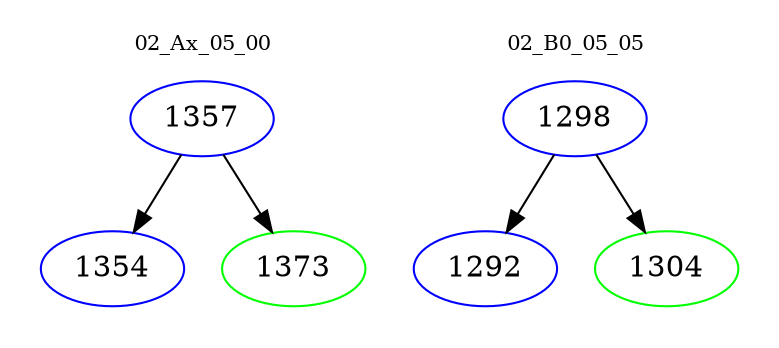 digraph{
subgraph cluster_0 {
color = white
label = "02_Ax_05_00";
fontsize=10;
T0_1357 [label="1357", color="blue"]
T0_1357 -> T0_1354 [color="black"]
T0_1354 [label="1354", color="blue"]
T0_1357 -> T0_1373 [color="black"]
T0_1373 [label="1373", color="green"]
}
subgraph cluster_1 {
color = white
label = "02_B0_05_05";
fontsize=10;
T1_1298 [label="1298", color="blue"]
T1_1298 -> T1_1292 [color="black"]
T1_1292 [label="1292", color="blue"]
T1_1298 -> T1_1304 [color="black"]
T1_1304 [label="1304", color="green"]
}
}
